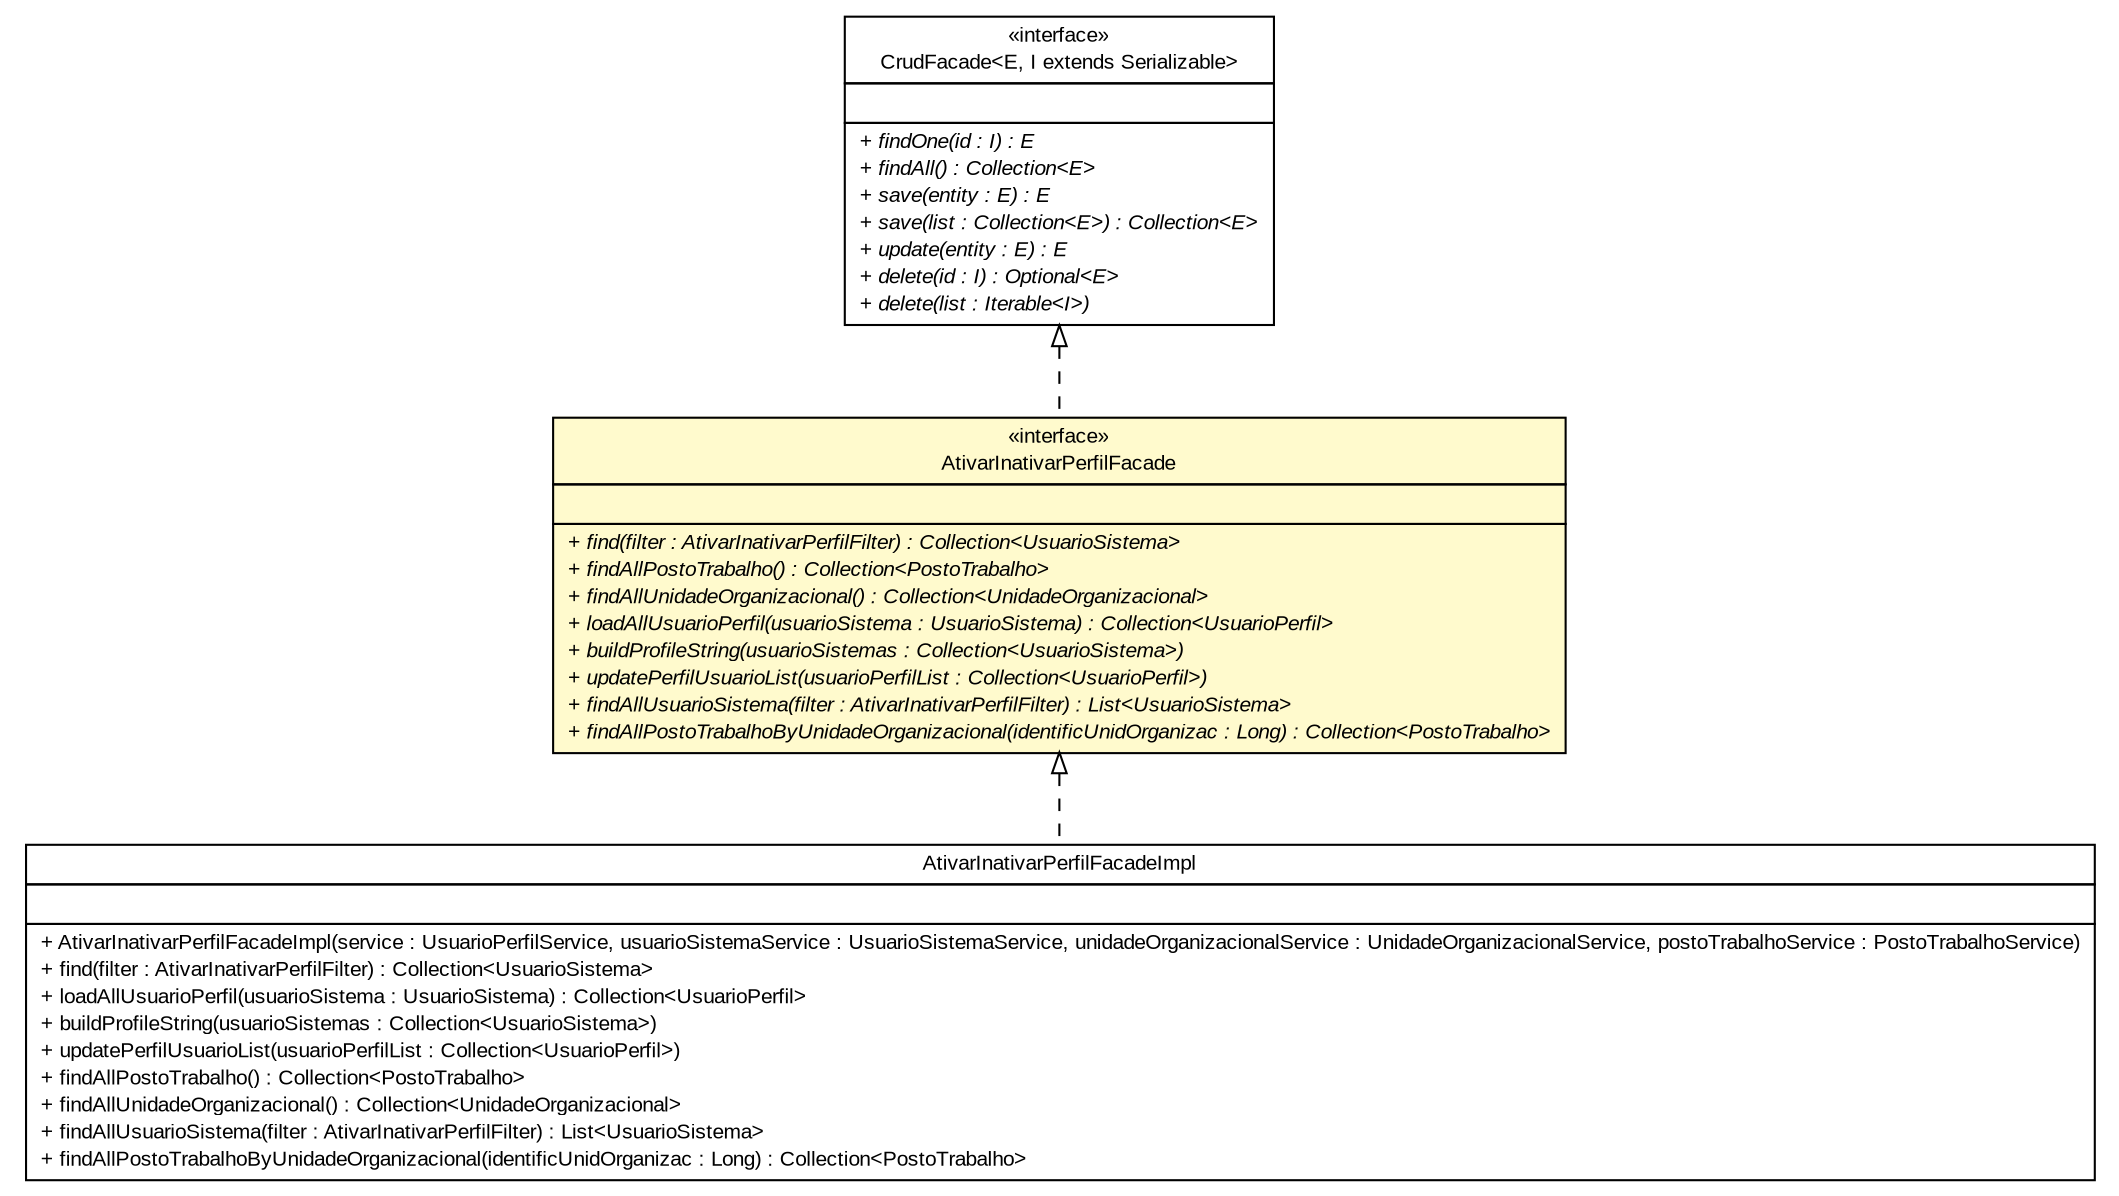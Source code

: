 #!/usr/local/bin/dot
#
# Class diagram 
# Generated by UMLGraph version R5_6 (http://www.umlgraph.org/)
#

digraph G {
	edge [fontname="arial",fontsize=10,labelfontname="arial",labelfontsize=10];
	node [fontname="arial",fontsize=10,shape=plaintext];
	nodesep=0.25;
	ranksep=0.5;
	// br.gov.to.sefaz.business.facade.CrudFacade<E, I extends java.io.Serializable>
	c198365 [label=<<table title="br.gov.to.sefaz.business.facade.CrudFacade" border="0" cellborder="1" cellspacing="0" cellpadding="2" port="p" href="../../../../business/facade/CrudFacade.html">
		<tr><td><table border="0" cellspacing="0" cellpadding="1">
<tr><td align="center" balign="center"> &#171;interface&#187; </td></tr>
<tr><td align="center" balign="center"> CrudFacade&lt;E, I extends Serializable&gt; </td></tr>
		</table></td></tr>
		<tr><td><table border="0" cellspacing="0" cellpadding="1">
<tr><td align="left" balign="left">  </td></tr>
		</table></td></tr>
		<tr><td><table border="0" cellspacing="0" cellpadding="1">
<tr><td align="left" balign="left"><font face="arial italic" point-size="10.0"> + findOne(id : I) : E </font></td></tr>
<tr><td align="left" balign="left"><font face="arial italic" point-size="10.0"> + findAll() : Collection&lt;E&gt; </font></td></tr>
<tr><td align="left" balign="left"><font face="arial italic" point-size="10.0"> + save(entity : E) : E </font></td></tr>
<tr><td align="left" balign="left"><font face="arial italic" point-size="10.0"> + save(list : Collection&lt;E&gt;) : Collection&lt;E&gt; </font></td></tr>
<tr><td align="left" balign="left"><font face="arial italic" point-size="10.0"> + update(entity : E) : E </font></td></tr>
<tr><td align="left" balign="left"><font face="arial italic" point-size="10.0"> + delete(id : I) : Optional&lt;E&gt; </font></td></tr>
<tr><td align="left" balign="left"><font face="arial italic" point-size="10.0"> + delete(list : Iterable&lt;I&gt;) </font></td></tr>
		</table></td></tr>
		</table>>, URL="../../../../business/facade/CrudFacade.html", fontname="arial", fontcolor="black", fontsize=10.0];
	// br.gov.to.sefaz.seg.business.gestao.facade.AtivarInativarPerfilFacade
	c198459 [label=<<table title="br.gov.to.sefaz.seg.business.gestao.facade.AtivarInativarPerfilFacade" border="0" cellborder="1" cellspacing="0" cellpadding="2" port="p" bgcolor="lemonChiffon" href="./AtivarInativarPerfilFacade.html">
		<tr><td><table border="0" cellspacing="0" cellpadding="1">
<tr><td align="center" balign="center"> &#171;interface&#187; </td></tr>
<tr><td align="center" balign="center"> AtivarInativarPerfilFacade </td></tr>
		</table></td></tr>
		<tr><td><table border="0" cellspacing="0" cellpadding="1">
<tr><td align="left" balign="left">  </td></tr>
		</table></td></tr>
		<tr><td><table border="0" cellspacing="0" cellpadding="1">
<tr><td align="left" balign="left"><font face="arial italic" point-size="10.0"> + find(filter : AtivarInativarPerfilFilter) : Collection&lt;UsuarioSistema&gt; </font></td></tr>
<tr><td align="left" balign="left"><font face="arial italic" point-size="10.0"> + findAllPostoTrabalho() : Collection&lt;PostoTrabalho&gt; </font></td></tr>
<tr><td align="left" balign="left"><font face="arial italic" point-size="10.0"> + findAllUnidadeOrganizacional() : Collection&lt;UnidadeOrganizacional&gt; </font></td></tr>
<tr><td align="left" balign="left"><font face="arial italic" point-size="10.0"> + loadAllUsuarioPerfil(usuarioSistema : UsuarioSistema) : Collection&lt;UsuarioPerfil&gt; </font></td></tr>
<tr><td align="left" balign="left"><font face="arial italic" point-size="10.0"> + buildProfileString(usuarioSistemas : Collection&lt;UsuarioSistema&gt;) </font></td></tr>
<tr><td align="left" balign="left"><font face="arial italic" point-size="10.0"> + updatePerfilUsuarioList(usuarioPerfilList : Collection&lt;UsuarioPerfil&gt;) </font></td></tr>
<tr><td align="left" balign="left"><font face="arial italic" point-size="10.0"> + findAllUsuarioSistema(filter : AtivarInativarPerfilFilter) : List&lt;UsuarioSistema&gt; </font></td></tr>
<tr><td align="left" balign="left"><font face="arial italic" point-size="10.0"> + findAllPostoTrabalhoByUnidadeOrganizacional(identificUnidOrganizac : Long) : Collection&lt;PostoTrabalho&gt; </font></td></tr>
		</table></td></tr>
		</table>>, URL="./AtivarInativarPerfilFacade.html", fontname="arial", fontcolor="black", fontsize=10.0];
	// br.gov.to.sefaz.seg.business.gestao.facade.impl.AtivarInativarPerfilFacadeImpl
	c198473 [label=<<table title="br.gov.to.sefaz.seg.business.gestao.facade.impl.AtivarInativarPerfilFacadeImpl" border="0" cellborder="1" cellspacing="0" cellpadding="2" port="p" href="./impl/AtivarInativarPerfilFacadeImpl.html">
		<tr><td><table border="0" cellspacing="0" cellpadding="1">
<tr><td align="center" balign="center"> AtivarInativarPerfilFacadeImpl </td></tr>
		</table></td></tr>
		<tr><td><table border="0" cellspacing="0" cellpadding="1">
<tr><td align="left" balign="left">  </td></tr>
		</table></td></tr>
		<tr><td><table border="0" cellspacing="0" cellpadding="1">
<tr><td align="left" balign="left"> + AtivarInativarPerfilFacadeImpl(service : UsuarioPerfilService, usuarioSistemaService : UsuarioSistemaService, unidadeOrganizacionalService : UnidadeOrganizacionalService, postoTrabalhoService : PostoTrabalhoService) </td></tr>
<tr><td align="left" balign="left"> + find(filter : AtivarInativarPerfilFilter) : Collection&lt;UsuarioSistema&gt; </td></tr>
<tr><td align="left" balign="left"> + loadAllUsuarioPerfil(usuarioSistema : UsuarioSistema) : Collection&lt;UsuarioPerfil&gt; </td></tr>
<tr><td align="left" balign="left"> + buildProfileString(usuarioSistemas : Collection&lt;UsuarioSistema&gt;) </td></tr>
<tr><td align="left" balign="left"> + updatePerfilUsuarioList(usuarioPerfilList : Collection&lt;UsuarioPerfil&gt;) </td></tr>
<tr><td align="left" balign="left"> + findAllPostoTrabalho() : Collection&lt;PostoTrabalho&gt; </td></tr>
<tr><td align="left" balign="left"> + findAllUnidadeOrganizacional() : Collection&lt;UnidadeOrganizacional&gt; </td></tr>
<tr><td align="left" balign="left"> + findAllUsuarioSistema(filter : AtivarInativarPerfilFilter) : List&lt;UsuarioSistema&gt; </td></tr>
<tr><td align="left" balign="left"> + findAllPostoTrabalhoByUnidadeOrganizacional(identificUnidOrganizac : Long) : Collection&lt;PostoTrabalho&gt; </td></tr>
		</table></td></tr>
		</table>>, URL="./impl/AtivarInativarPerfilFacadeImpl.html", fontname="arial", fontcolor="black", fontsize=10.0];
	//br.gov.to.sefaz.seg.business.gestao.facade.AtivarInativarPerfilFacade implements br.gov.to.sefaz.business.facade.CrudFacade<E, I extends java.io.Serializable>
	c198365:p -> c198459:p [dir=back,arrowtail=empty,style=dashed];
	//br.gov.to.sefaz.seg.business.gestao.facade.impl.AtivarInativarPerfilFacadeImpl implements br.gov.to.sefaz.seg.business.gestao.facade.AtivarInativarPerfilFacade
	c198459:p -> c198473:p [dir=back,arrowtail=empty,style=dashed];
}

